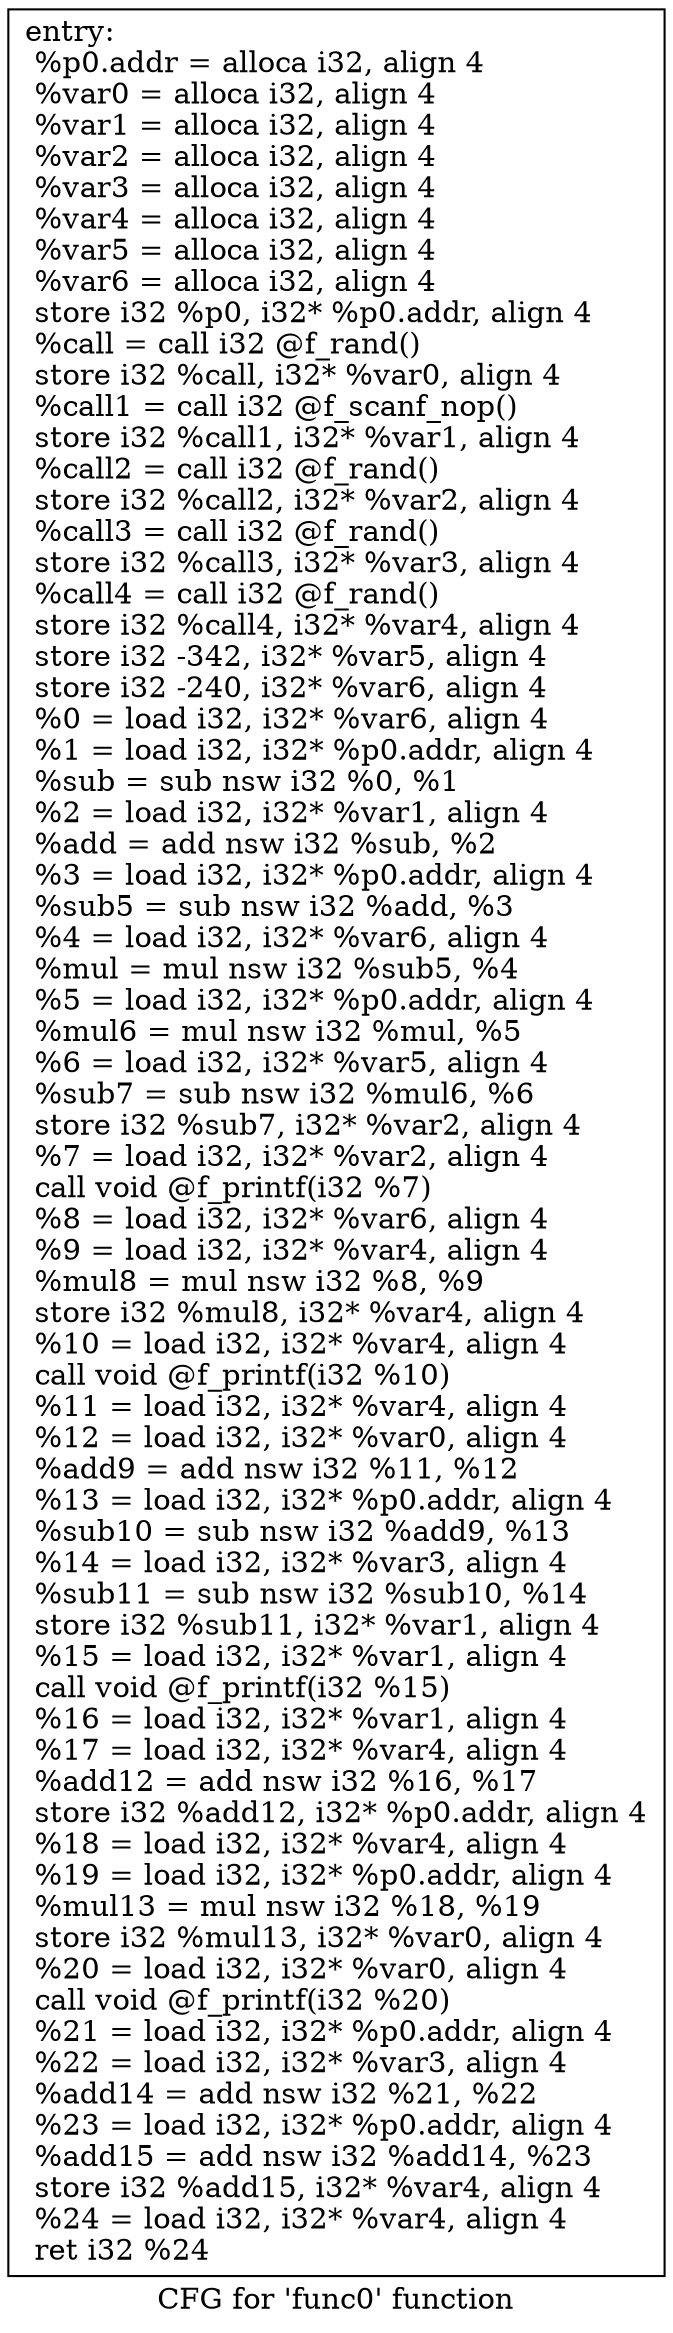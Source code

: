 digraph "CFG for 'func0' function" {
	label="CFG for 'func0' function";

	Node0x5619362025a0 [shape=record,label="{entry:\l  %p0.addr = alloca i32, align 4\l  %var0 = alloca i32, align 4\l  %var1 = alloca i32, align 4\l  %var2 = alloca i32, align 4\l  %var3 = alloca i32, align 4\l  %var4 = alloca i32, align 4\l  %var5 = alloca i32, align 4\l  %var6 = alloca i32, align 4\l  store i32 %p0, i32* %p0.addr, align 4\l  %call = call i32 @f_rand()\l  store i32 %call, i32* %var0, align 4\l  %call1 = call i32 @f_scanf_nop()\l  store i32 %call1, i32* %var1, align 4\l  %call2 = call i32 @f_rand()\l  store i32 %call2, i32* %var2, align 4\l  %call3 = call i32 @f_rand()\l  store i32 %call3, i32* %var3, align 4\l  %call4 = call i32 @f_rand()\l  store i32 %call4, i32* %var4, align 4\l  store i32 -342, i32* %var5, align 4\l  store i32 -240, i32* %var6, align 4\l  %0 = load i32, i32* %var6, align 4\l  %1 = load i32, i32* %p0.addr, align 4\l  %sub = sub nsw i32 %0, %1\l  %2 = load i32, i32* %var1, align 4\l  %add = add nsw i32 %sub, %2\l  %3 = load i32, i32* %p0.addr, align 4\l  %sub5 = sub nsw i32 %add, %3\l  %4 = load i32, i32* %var6, align 4\l  %mul = mul nsw i32 %sub5, %4\l  %5 = load i32, i32* %p0.addr, align 4\l  %mul6 = mul nsw i32 %mul, %5\l  %6 = load i32, i32* %var5, align 4\l  %sub7 = sub nsw i32 %mul6, %6\l  store i32 %sub7, i32* %var2, align 4\l  %7 = load i32, i32* %var2, align 4\l  call void @f_printf(i32 %7)\l  %8 = load i32, i32* %var6, align 4\l  %9 = load i32, i32* %var4, align 4\l  %mul8 = mul nsw i32 %8, %9\l  store i32 %mul8, i32* %var4, align 4\l  %10 = load i32, i32* %var4, align 4\l  call void @f_printf(i32 %10)\l  %11 = load i32, i32* %var4, align 4\l  %12 = load i32, i32* %var0, align 4\l  %add9 = add nsw i32 %11, %12\l  %13 = load i32, i32* %p0.addr, align 4\l  %sub10 = sub nsw i32 %add9, %13\l  %14 = load i32, i32* %var3, align 4\l  %sub11 = sub nsw i32 %sub10, %14\l  store i32 %sub11, i32* %var1, align 4\l  %15 = load i32, i32* %var1, align 4\l  call void @f_printf(i32 %15)\l  %16 = load i32, i32* %var1, align 4\l  %17 = load i32, i32* %var4, align 4\l  %add12 = add nsw i32 %16, %17\l  store i32 %add12, i32* %p0.addr, align 4\l  %18 = load i32, i32* %var4, align 4\l  %19 = load i32, i32* %p0.addr, align 4\l  %mul13 = mul nsw i32 %18, %19\l  store i32 %mul13, i32* %var0, align 4\l  %20 = load i32, i32* %var0, align 4\l  call void @f_printf(i32 %20)\l  %21 = load i32, i32* %p0.addr, align 4\l  %22 = load i32, i32* %var3, align 4\l  %add14 = add nsw i32 %21, %22\l  %23 = load i32, i32* %p0.addr, align 4\l  %add15 = add nsw i32 %add14, %23\l  store i32 %add15, i32* %var4, align 4\l  %24 = load i32, i32* %var4, align 4\l  ret i32 %24\l}"];
}
